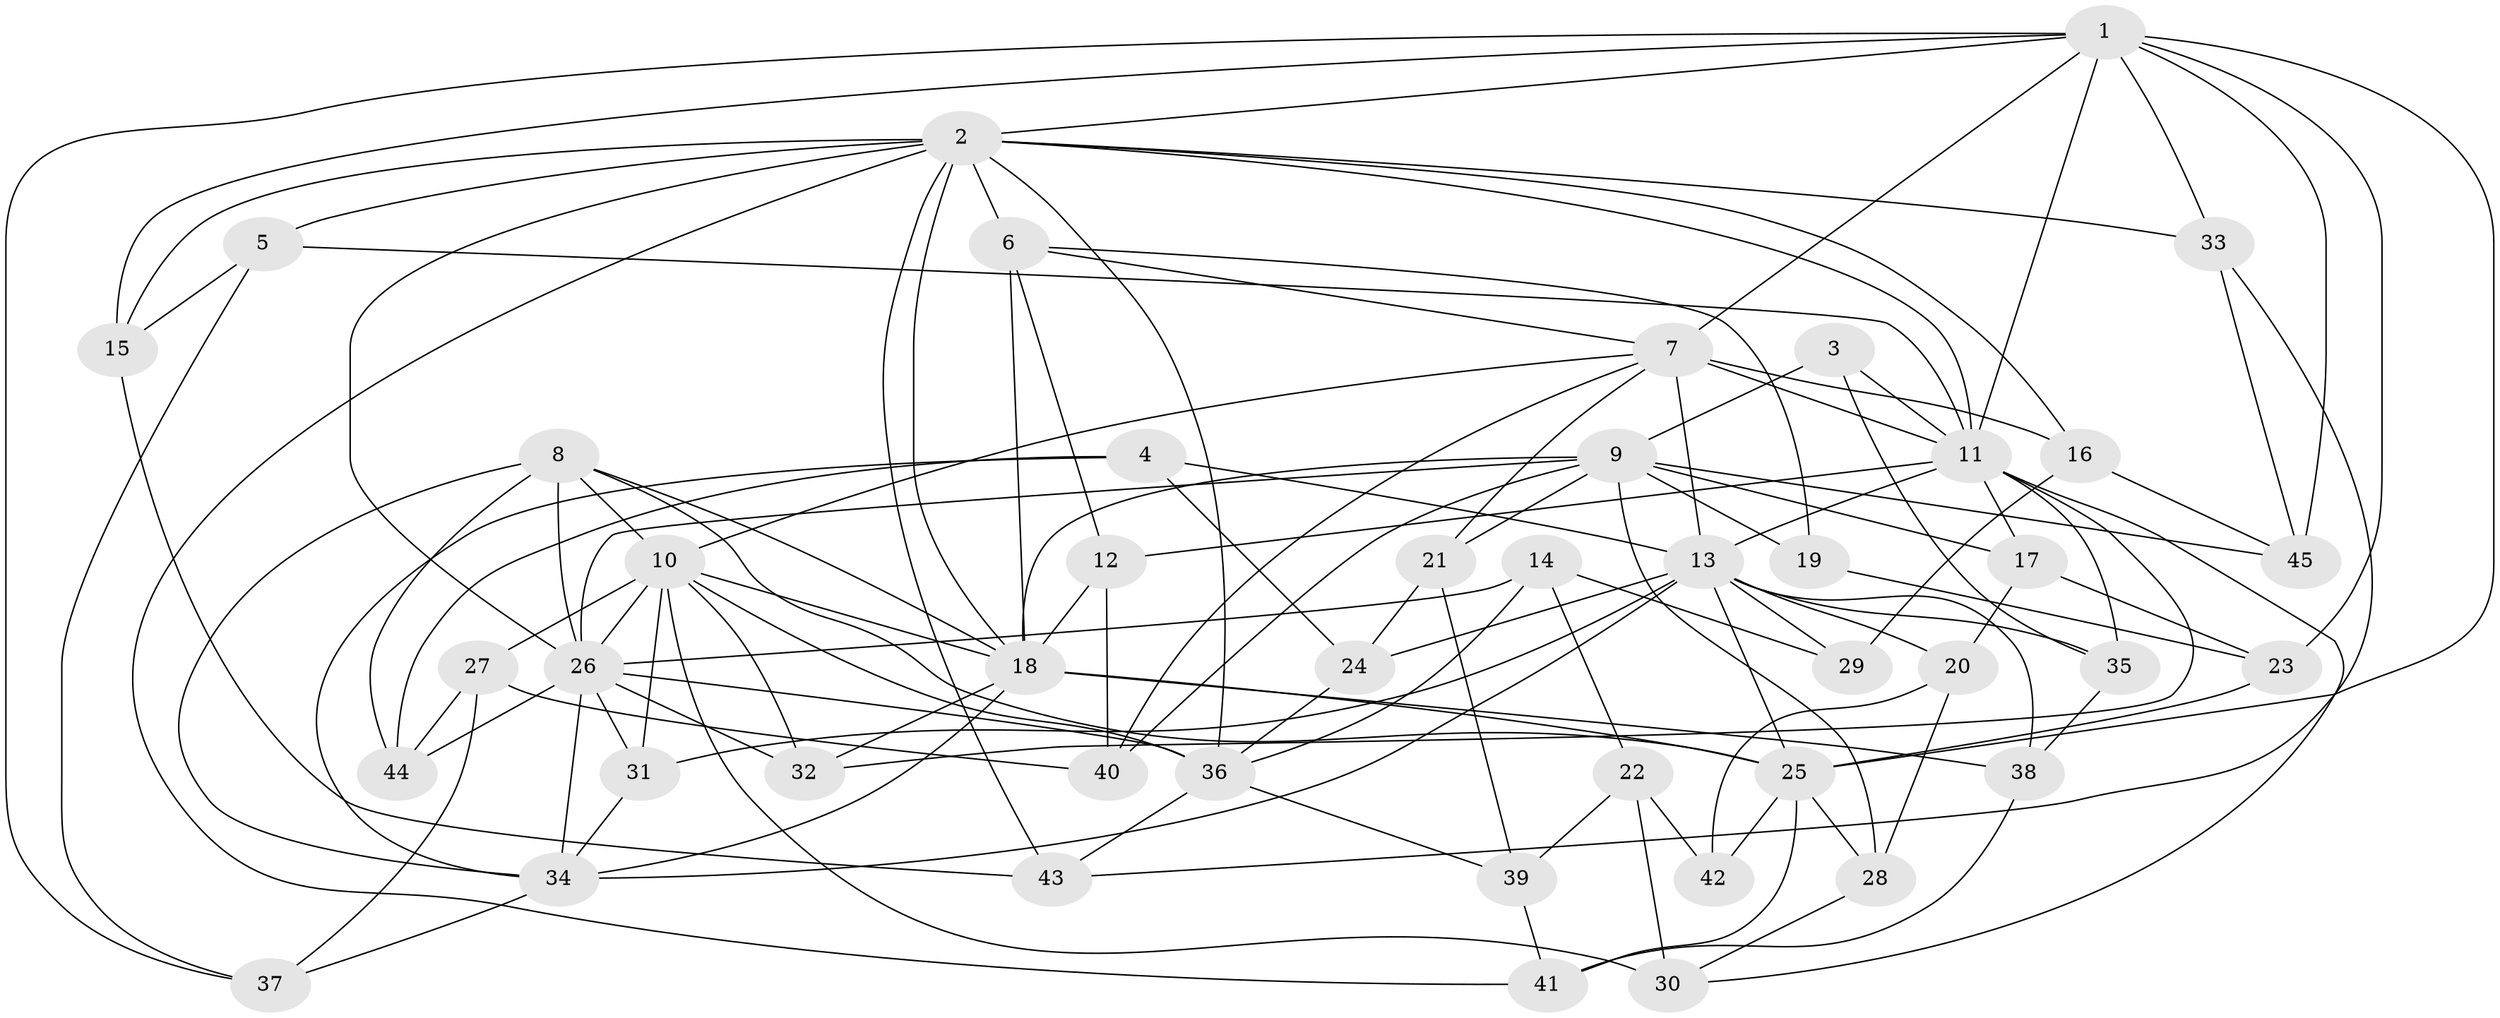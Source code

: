 // original degree distribution, {4: 1.0}
// Generated by graph-tools (version 1.1) at 2025/38/03/09/25 02:38:19]
// undirected, 45 vertices, 121 edges
graph export_dot {
graph [start="1"]
  node [color=gray90,style=filled];
  1;
  2;
  3;
  4;
  5;
  6;
  7;
  8;
  9;
  10;
  11;
  12;
  13;
  14;
  15;
  16;
  17;
  18;
  19;
  20;
  21;
  22;
  23;
  24;
  25;
  26;
  27;
  28;
  29;
  30;
  31;
  32;
  33;
  34;
  35;
  36;
  37;
  38;
  39;
  40;
  41;
  42;
  43;
  44;
  45;
  1 -- 2 [weight=1.0];
  1 -- 7 [weight=3.0];
  1 -- 11 [weight=1.0];
  1 -- 15 [weight=1.0];
  1 -- 23 [weight=1.0];
  1 -- 25 [weight=2.0];
  1 -- 33 [weight=1.0];
  1 -- 37 [weight=1.0];
  1 -- 45 [weight=1.0];
  2 -- 5 [weight=1.0];
  2 -- 6 [weight=1.0];
  2 -- 11 [weight=1.0];
  2 -- 15 [weight=1.0];
  2 -- 16 [weight=1.0];
  2 -- 18 [weight=1.0];
  2 -- 26 [weight=1.0];
  2 -- 33 [weight=1.0];
  2 -- 36 [weight=1.0];
  2 -- 41 [weight=1.0];
  2 -- 43 [weight=1.0];
  3 -- 9 [weight=1.0];
  3 -- 11 [weight=2.0];
  3 -- 35 [weight=1.0];
  4 -- 13 [weight=1.0];
  4 -- 24 [weight=1.0];
  4 -- 34 [weight=1.0];
  4 -- 44 [weight=1.0];
  5 -- 11 [weight=1.0];
  5 -- 15 [weight=1.0];
  5 -- 37 [weight=1.0];
  6 -- 7 [weight=1.0];
  6 -- 12 [weight=1.0];
  6 -- 18 [weight=2.0];
  6 -- 19 [weight=1.0];
  7 -- 10 [weight=1.0];
  7 -- 11 [weight=1.0];
  7 -- 13 [weight=1.0];
  7 -- 16 [weight=1.0];
  7 -- 21 [weight=1.0];
  7 -- 40 [weight=1.0];
  8 -- 10 [weight=1.0];
  8 -- 18 [weight=2.0];
  8 -- 25 [weight=1.0];
  8 -- 26 [weight=1.0];
  8 -- 34 [weight=2.0];
  8 -- 44 [weight=1.0];
  9 -- 17 [weight=1.0];
  9 -- 18 [weight=1.0];
  9 -- 19 [weight=2.0];
  9 -- 21 [weight=1.0];
  9 -- 26 [weight=1.0];
  9 -- 28 [weight=1.0];
  9 -- 40 [weight=1.0];
  9 -- 45 [weight=1.0];
  10 -- 18 [weight=1.0];
  10 -- 26 [weight=1.0];
  10 -- 27 [weight=1.0];
  10 -- 30 [weight=1.0];
  10 -- 31 [weight=1.0];
  10 -- 32 [weight=1.0];
  10 -- 36 [weight=2.0];
  11 -- 12 [weight=1.0];
  11 -- 13 [weight=1.0];
  11 -- 17 [weight=1.0];
  11 -- 30 [weight=1.0];
  11 -- 32 [weight=1.0];
  11 -- 35 [weight=1.0];
  12 -- 18 [weight=1.0];
  12 -- 40 [weight=1.0];
  13 -- 20 [weight=1.0];
  13 -- 24 [weight=1.0];
  13 -- 25 [weight=1.0];
  13 -- 29 [weight=2.0];
  13 -- 31 [weight=1.0];
  13 -- 34 [weight=1.0];
  13 -- 35 [weight=1.0];
  13 -- 38 [weight=1.0];
  14 -- 22 [weight=1.0];
  14 -- 26 [weight=1.0];
  14 -- 29 [weight=1.0];
  14 -- 36 [weight=1.0];
  15 -- 43 [weight=1.0];
  16 -- 29 [weight=1.0];
  16 -- 45 [weight=1.0];
  17 -- 20 [weight=1.0];
  17 -- 23 [weight=1.0];
  18 -- 25 [weight=1.0];
  18 -- 32 [weight=1.0];
  18 -- 34 [weight=1.0];
  18 -- 38 [weight=1.0];
  19 -- 23 [weight=1.0];
  20 -- 28 [weight=1.0];
  20 -- 42 [weight=1.0];
  21 -- 24 [weight=1.0];
  21 -- 39 [weight=1.0];
  22 -- 30 [weight=1.0];
  22 -- 39 [weight=1.0];
  22 -- 42 [weight=1.0];
  23 -- 25 [weight=1.0];
  24 -- 36 [weight=1.0];
  25 -- 28 [weight=1.0];
  25 -- 41 [weight=1.0];
  25 -- 42 [weight=2.0];
  26 -- 31 [weight=1.0];
  26 -- 32 [weight=1.0];
  26 -- 34 [weight=1.0];
  26 -- 36 [weight=1.0];
  26 -- 44 [weight=1.0];
  27 -- 37 [weight=1.0];
  27 -- 40 [weight=1.0];
  27 -- 44 [weight=1.0];
  28 -- 30 [weight=1.0];
  31 -- 34 [weight=1.0];
  33 -- 43 [weight=1.0];
  33 -- 45 [weight=1.0];
  34 -- 37 [weight=1.0];
  35 -- 38 [weight=1.0];
  36 -- 39 [weight=1.0];
  36 -- 43 [weight=1.0];
  38 -- 41 [weight=1.0];
  39 -- 41 [weight=1.0];
}
